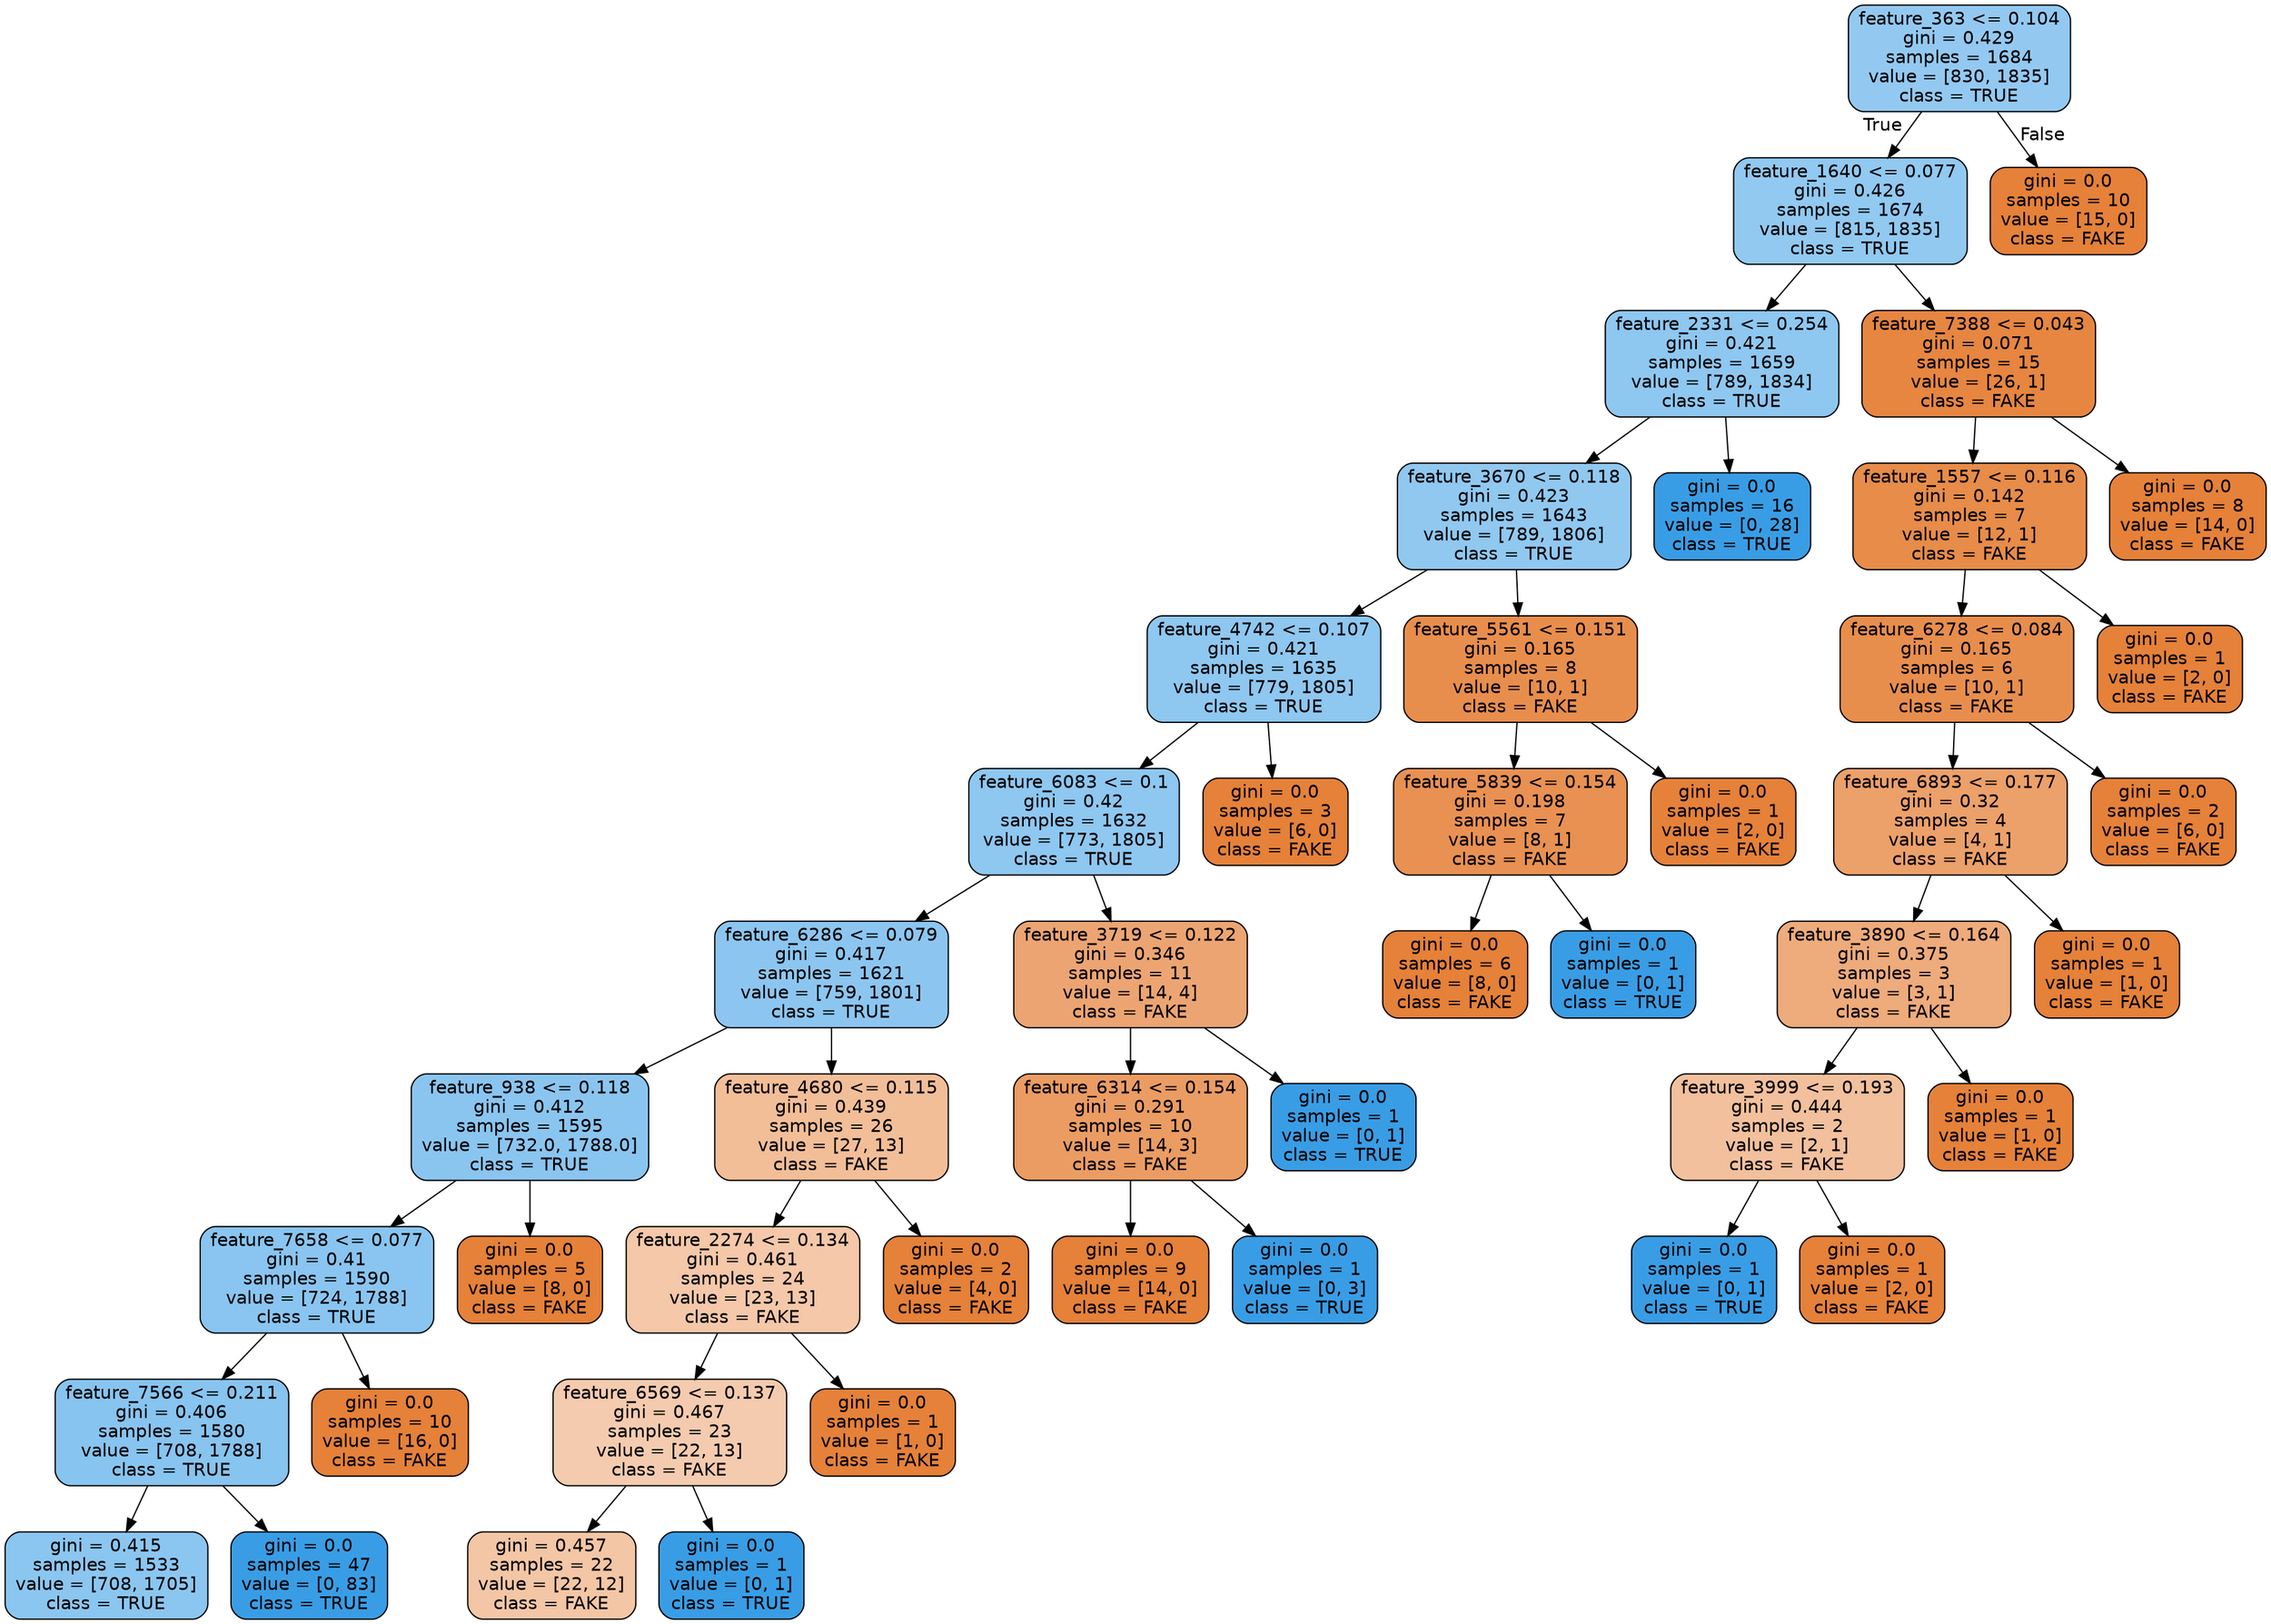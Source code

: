 digraph Tree {
node [shape=box, style="filled, rounded", color="black", fontname="helvetica"] ;
edge [fontname="helvetica"] ;
0 [label="feature_363 <= 0.104\ngini = 0.429\nsamples = 1684\nvalue = [830, 1835]\nclass = TRUE", fillcolor="#93c9f1"] ;
1 [label="feature_1640 <= 0.077\ngini = 0.426\nsamples = 1674\nvalue = [815, 1835]\nclass = TRUE", fillcolor="#91c9f1"] ;
0 -> 1 [labeldistance=2.5, labelangle=45, headlabel="True"] ;
2 [label="feature_2331 <= 0.254\ngini = 0.421\nsamples = 1659\nvalue = [789, 1834]\nclass = TRUE", fillcolor="#8ec7f0"] ;
1 -> 2 ;
3 [label="feature_3670 <= 0.118\ngini = 0.423\nsamples = 1643\nvalue = [789, 1806]\nclass = TRUE", fillcolor="#90c8f0"] ;
2 -> 3 ;
4 [label="feature_4742 <= 0.107\ngini = 0.421\nsamples = 1635\nvalue = [779, 1805]\nclass = TRUE", fillcolor="#8ec7f0"] ;
3 -> 4 ;
5 [label="feature_6083 <= 0.1\ngini = 0.42\nsamples = 1632\nvalue = [773, 1805]\nclass = TRUE", fillcolor="#8ec7f0"] ;
4 -> 5 ;
6 [label="feature_6286 <= 0.079\ngini = 0.417\nsamples = 1621\nvalue = [759, 1801]\nclass = TRUE", fillcolor="#8cc6f0"] ;
5 -> 6 ;
7 [label="feature_938 <= 0.118\ngini = 0.412\nsamples = 1595\nvalue = [732.0, 1788.0]\nclass = TRUE", fillcolor="#8ac5f0"] ;
6 -> 7 ;
8 [label="feature_7658 <= 0.077\ngini = 0.41\nsamples = 1590\nvalue = [724, 1788]\nclass = TRUE", fillcolor="#89c5f0"] ;
7 -> 8 ;
9 [label="feature_7566 <= 0.211\ngini = 0.406\nsamples = 1580\nvalue = [708, 1788]\nclass = TRUE", fillcolor="#87c4ef"] ;
8 -> 9 ;
10 [label="gini = 0.415\nsamples = 1533\nvalue = [708, 1705]\nclass = TRUE", fillcolor="#8bc6f0"] ;
9 -> 10 ;
11 [label="gini = 0.0\nsamples = 47\nvalue = [0, 83]\nclass = TRUE", fillcolor="#399de5"] ;
9 -> 11 ;
12 [label="gini = 0.0\nsamples = 10\nvalue = [16, 0]\nclass = FAKE", fillcolor="#e58139"] ;
8 -> 12 ;
13 [label="gini = 0.0\nsamples = 5\nvalue = [8, 0]\nclass = FAKE", fillcolor="#e58139"] ;
7 -> 13 ;
14 [label="feature_4680 <= 0.115\ngini = 0.439\nsamples = 26\nvalue = [27, 13]\nclass = FAKE", fillcolor="#f2be98"] ;
6 -> 14 ;
15 [label="feature_2274 <= 0.134\ngini = 0.461\nsamples = 24\nvalue = [23, 13]\nclass = FAKE", fillcolor="#f4c8a9"] ;
14 -> 15 ;
16 [label="feature_6569 <= 0.137\ngini = 0.467\nsamples = 23\nvalue = [22, 13]\nclass = FAKE", fillcolor="#f4cbae"] ;
15 -> 16 ;
17 [label="gini = 0.457\nsamples = 22\nvalue = [22, 12]\nclass = FAKE", fillcolor="#f3c6a5"] ;
16 -> 17 ;
18 [label="gini = 0.0\nsamples = 1\nvalue = [0, 1]\nclass = TRUE", fillcolor="#399de5"] ;
16 -> 18 ;
19 [label="gini = 0.0\nsamples = 1\nvalue = [1, 0]\nclass = FAKE", fillcolor="#e58139"] ;
15 -> 19 ;
20 [label="gini = 0.0\nsamples = 2\nvalue = [4, 0]\nclass = FAKE", fillcolor="#e58139"] ;
14 -> 20 ;
21 [label="feature_3719 <= 0.122\ngini = 0.346\nsamples = 11\nvalue = [14, 4]\nclass = FAKE", fillcolor="#eca572"] ;
5 -> 21 ;
22 [label="feature_6314 <= 0.154\ngini = 0.291\nsamples = 10\nvalue = [14, 3]\nclass = FAKE", fillcolor="#eb9c63"] ;
21 -> 22 ;
23 [label="gini = 0.0\nsamples = 9\nvalue = [14, 0]\nclass = FAKE", fillcolor="#e58139"] ;
22 -> 23 ;
24 [label="gini = 0.0\nsamples = 1\nvalue = [0, 3]\nclass = TRUE", fillcolor="#399de5"] ;
22 -> 24 ;
25 [label="gini = 0.0\nsamples = 1\nvalue = [0, 1]\nclass = TRUE", fillcolor="#399de5"] ;
21 -> 25 ;
26 [label="gini = 0.0\nsamples = 3\nvalue = [6, 0]\nclass = FAKE", fillcolor="#e58139"] ;
4 -> 26 ;
27 [label="feature_5561 <= 0.151\ngini = 0.165\nsamples = 8\nvalue = [10, 1]\nclass = FAKE", fillcolor="#e88e4d"] ;
3 -> 27 ;
28 [label="feature_5839 <= 0.154\ngini = 0.198\nsamples = 7\nvalue = [8, 1]\nclass = FAKE", fillcolor="#e89152"] ;
27 -> 28 ;
29 [label="gini = 0.0\nsamples = 6\nvalue = [8, 0]\nclass = FAKE", fillcolor="#e58139"] ;
28 -> 29 ;
30 [label="gini = 0.0\nsamples = 1\nvalue = [0, 1]\nclass = TRUE", fillcolor="#399de5"] ;
28 -> 30 ;
31 [label="gini = 0.0\nsamples = 1\nvalue = [2, 0]\nclass = FAKE", fillcolor="#e58139"] ;
27 -> 31 ;
32 [label="gini = 0.0\nsamples = 16\nvalue = [0, 28]\nclass = TRUE", fillcolor="#399de5"] ;
2 -> 32 ;
33 [label="feature_7388 <= 0.043\ngini = 0.071\nsamples = 15\nvalue = [26, 1]\nclass = FAKE", fillcolor="#e68641"] ;
1 -> 33 ;
34 [label="feature_1557 <= 0.116\ngini = 0.142\nsamples = 7\nvalue = [12, 1]\nclass = FAKE", fillcolor="#e78c49"] ;
33 -> 34 ;
35 [label="feature_6278 <= 0.084\ngini = 0.165\nsamples = 6\nvalue = [10, 1]\nclass = FAKE", fillcolor="#e88e4d"] ;
34 -> 35 ;
36 [label="feature_6893 <= 0.177\ngini = 0.32\nsamples = 4\nvalue = [4, 1]\nclass = FAKE", fillcolor="#eca06a"] ;
35 -> 36 ;
37 [label="feature_3890 <= 0.164\ngini = 0.375\nsamples = 3\nvalue = [3, 1]\nclass = FAKE", fillcolor="#eeab7b"] ;
36 -> 37 ;
38 [label="feature_3999 <= 0.193\ngini = 0.444\nsamples = 2\nvalue = [2, 1]\nclass = FAKE", fillcolor="#f2c09c"] ;
37 -> 38 ;
39 [label="gini = 0.0\nsamples = 1\nvalue = [0, 1]\nclass = TRUE", fillcolor="#399de5"] ;
38 -> 39 ;
40 [label="gini = 0.0\nsamples = 1\nvalue = [2, 0]\nclass = FAKE", fillcolor="#e58139"] ;
38 -> 40 ;
41 [label="gini = 0.0\nsamples = 1\nvalue = [1, 0]\nclass = FAKE", fillcolor="#e58139"] ;
37 -> 41 ;
42 [label="gini = 0.0\nsamples = 1\nvalue = [1, 0]\nclass = FAKE", fillcolor="#e58139"] ;
36 -> 42 ;
43 [label="gini = 0.0\nsamples = 2\nvalue = [6, 0]\nclass = FAKE", fillcolor="#e58139"] ;
35 -> 43 ;
44 [label="gini = 0.0\nsamples = 1\nvalue = [2, 0]\nclass = FAKE", fillcolor="#e58139"] ;
34 -> 44 ;
45 [label="gini = 0.0\nsamples = 8\nvalue = [14, 0]\nclass = FAKE", fillcolor="#e58139"] ;
33 -> 45 ;
46 [label="gini = 0.0\nsamples = 10\nvalue = [15, 0]\nclass = FAKE", fillcolor="#e58139"] ;
0 -> 46 [labeldistance=2.5, labelangle=-45, headlabel="False"] ;
}
